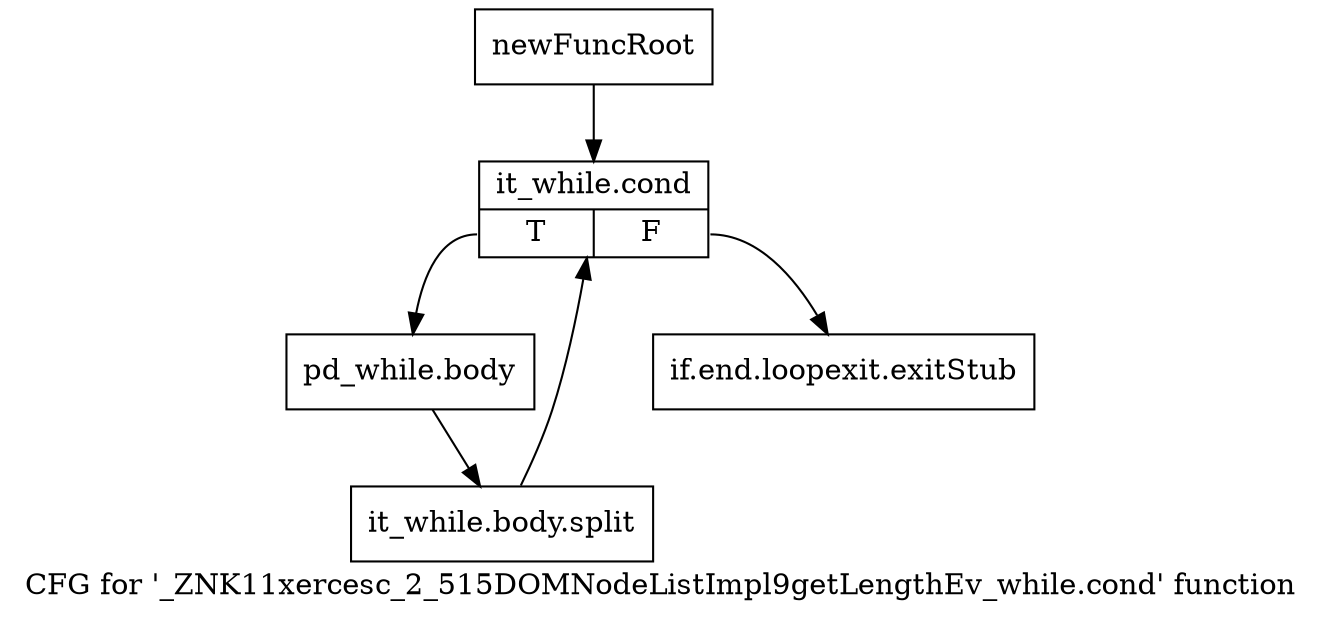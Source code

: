digraph "CFG for '_ZNK11xercesc_2_515DOMNodeListImpl9getLengthEv_while.cond' function" {
	label="CFG for '_ZNK11xercesc_2_515DOMNodeListImpl9getLengthEv_while.cond' function";

	Node0x97bedc0 [shape=record,label="{newFuncRoot}"];
	Node0x97bedc0 -> Node0x97bf170;
	Node0x97bf120 [shape=record,label="{if.end.loopexit.exitStub}"];
	Node0x97bf170 [shape=record,label="{it_while.cond|{<s0>T|<s1>F}}"];
	Node0x97bf170:s0 -> Node0x97bf1c0;
	Node0x97bf170:s1 -> Node0x97bf120;
	Node0x97bf1c0 [shape=record,label="{pd_while.body}"];
	Node0x97bf1c0 -> Node0xcda85d0;
	Node0xcda85d0 [shape=record,label="{it_while.body.split}"];
	Node0xcda85d0 -> Node0x97bf170;
}
